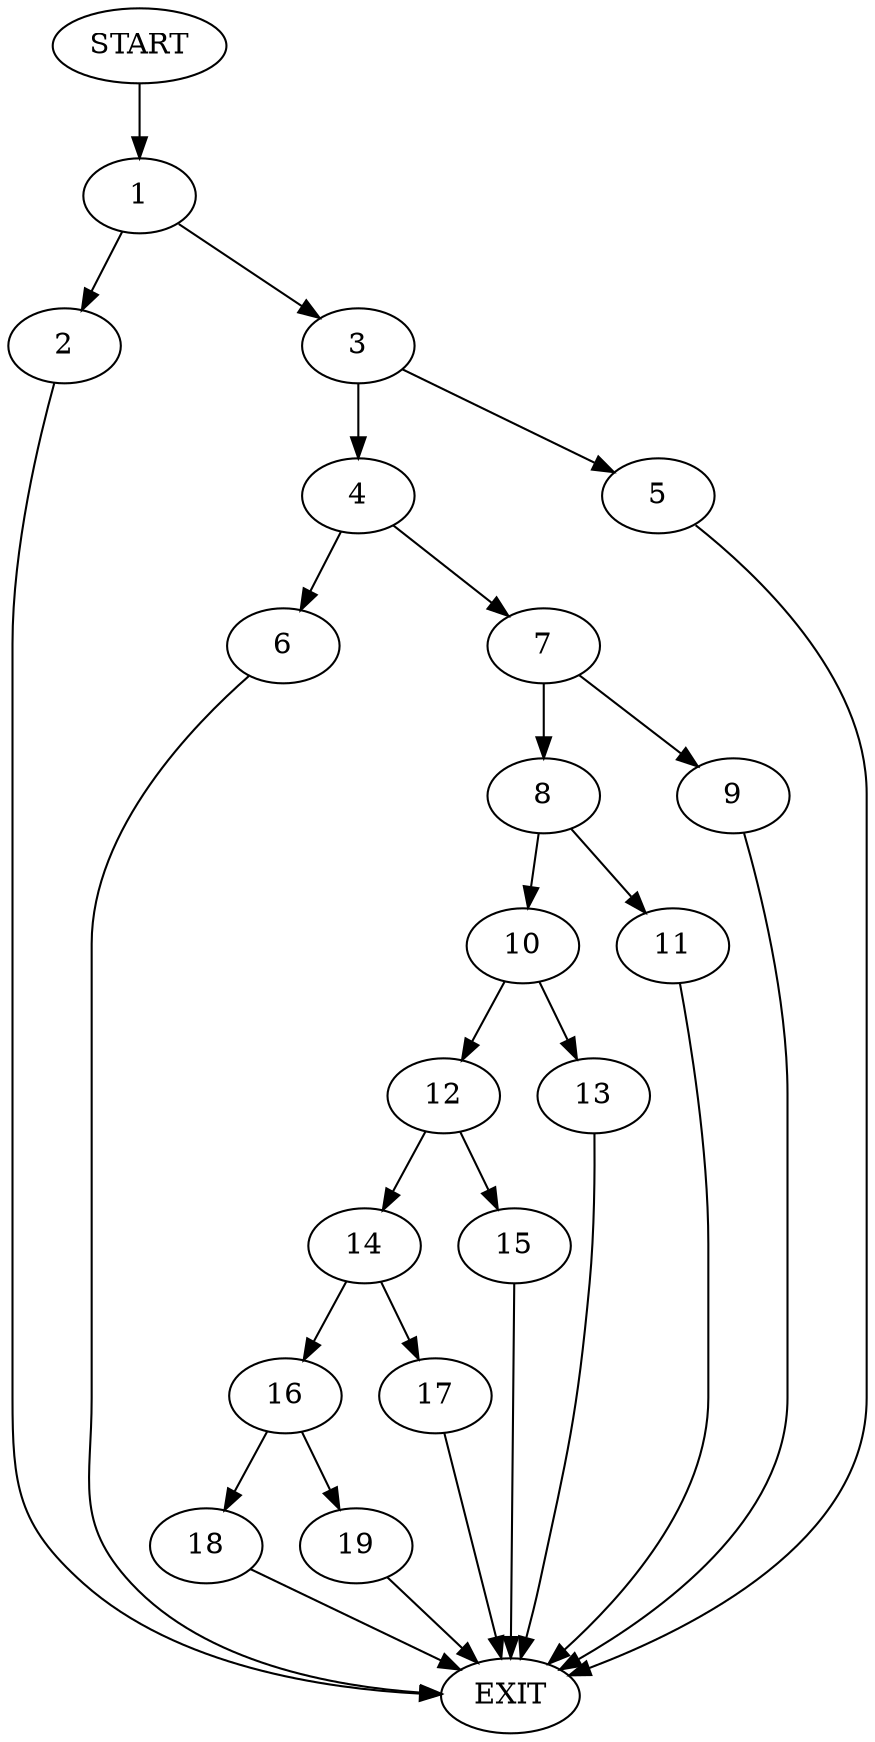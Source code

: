 digraph {
0 [label="START"]
20 [label="EXIT"]
0 -> 1
1 -> 2
1 -> 3
2 -> 20
3 -> 4
3 -> 5
5 -> 20
4 -> 6
4 -> 7
7 -> 8
7 -> 9
6 -> 20
9 -> 20
8 -> 10
8 -> 11
11 -> 20
10 -> 12
10 -> 13
13 -> 20
12 -> 14
12 -> 15
15 -> 20
14 -> 16
14 -> 17
17 -> 20
16 -> 18
16 -> 19
19 -> 20
18 -> 20
}
